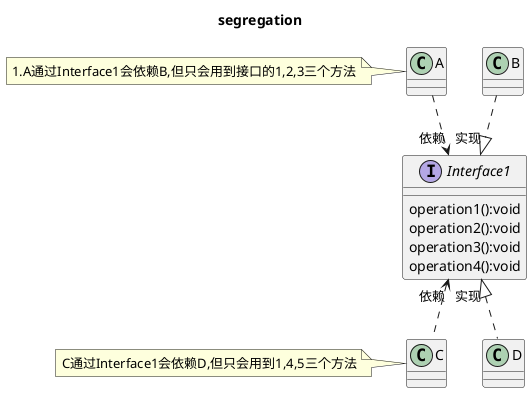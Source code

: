 @startuml

title segregation

A ..> "依赖" Interface1
note left of A: 1.A通过Interface1会依赖B,但只会用到接口的1,2,3三个方法
B ..|> "实现" Interface1


interface Interface1{
    operation1():void
    operation2():void
    operation3():void
    operation4():void
}

C .up.> "依赖" Interface1
note left of C:C通过Interface1会依赖D,但只会用到1,4,5三个方法
D .up.|> "实现" Interface1

@enduml